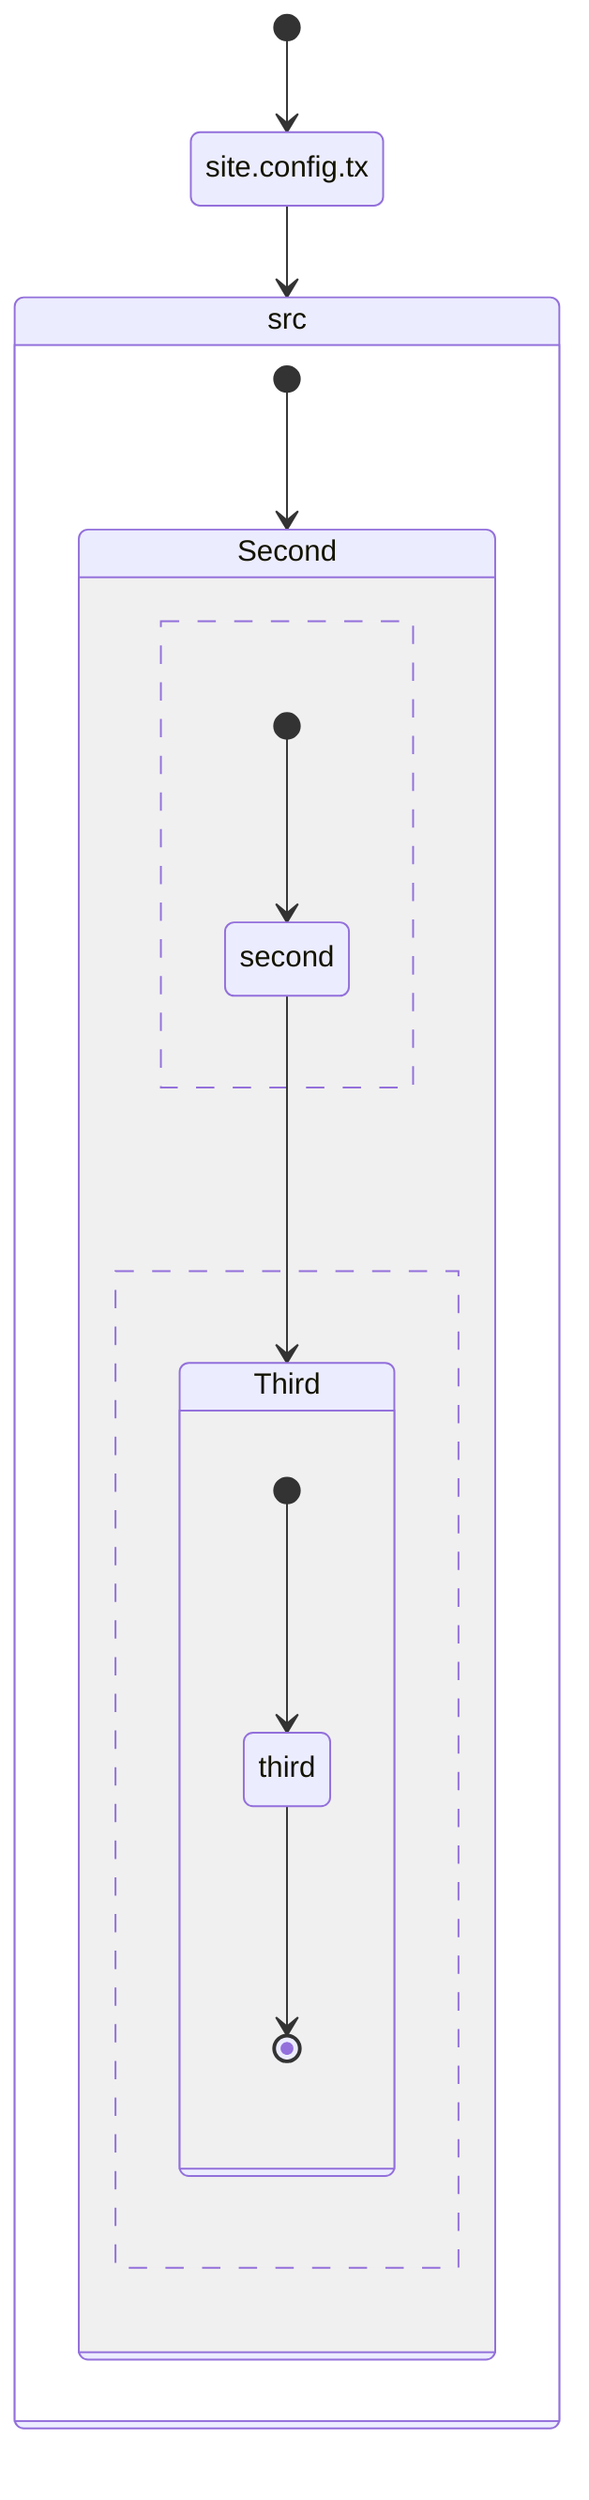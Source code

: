 stateDiagram-v2
    [*] --> site.config.tx

    site.config.tx --> src

    state src {
        [*] --> Second 

        state Second {
            [*] --> second 
            second --> Third
 --
            state Third {
                [*] --> third
                third --> [*]
            }
        }
    }